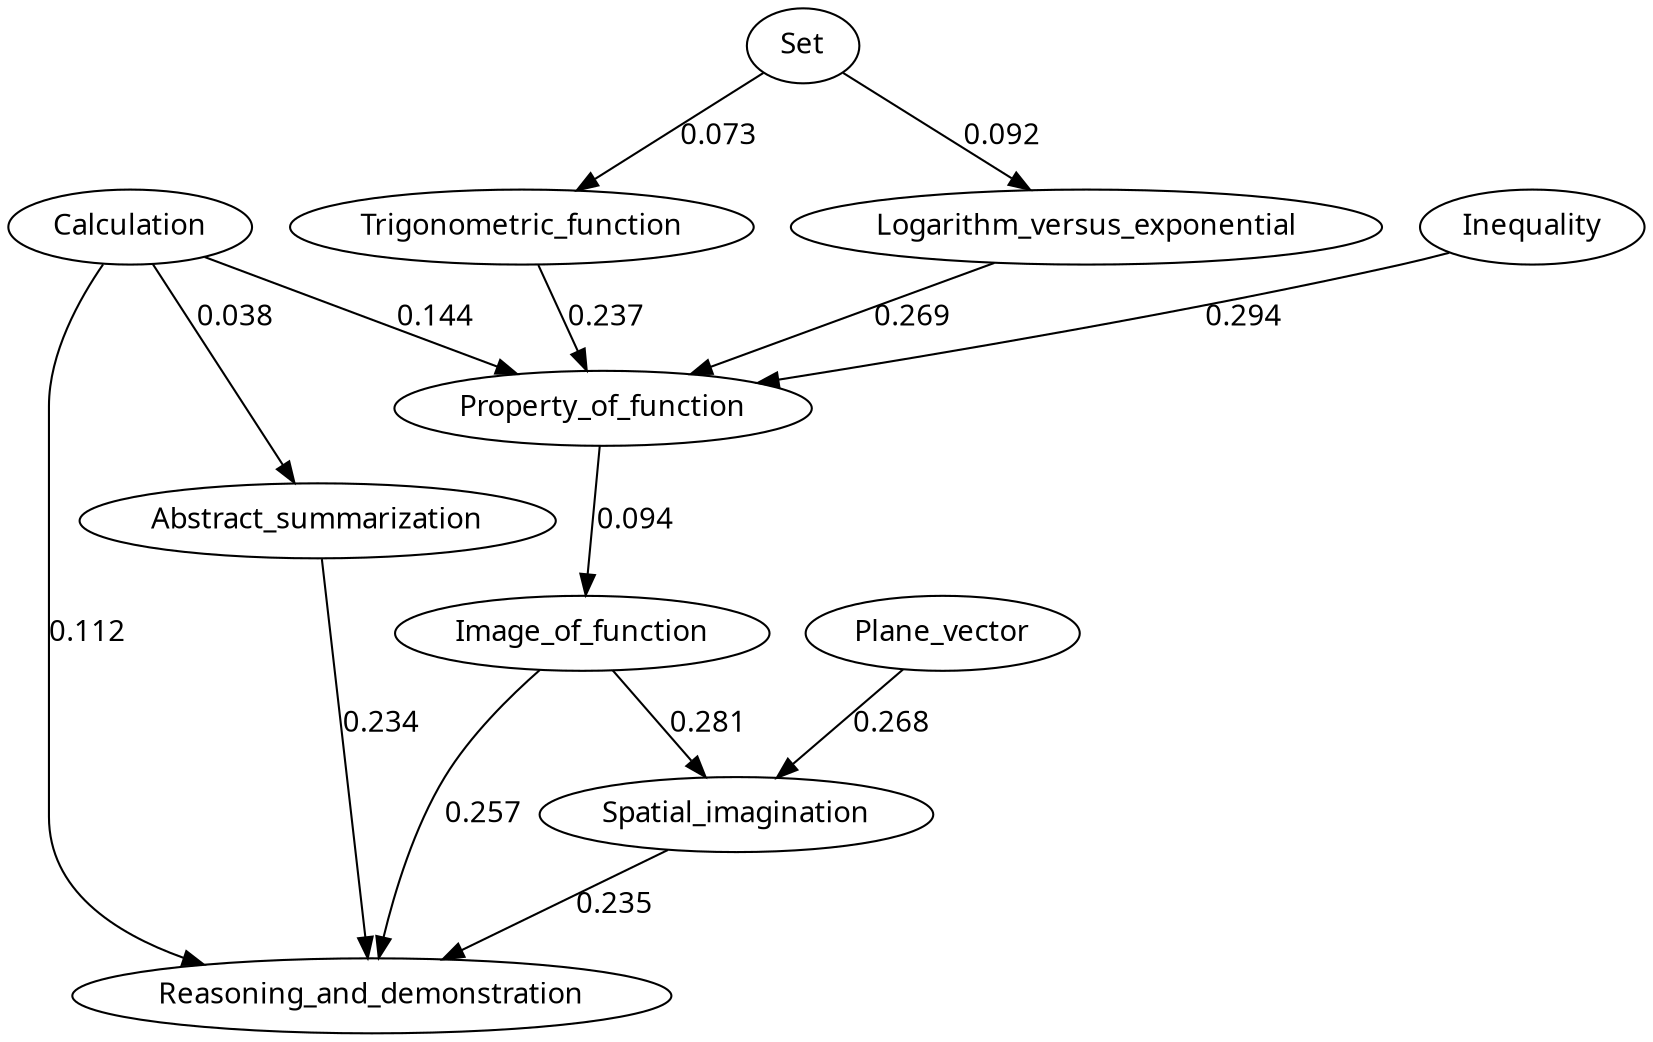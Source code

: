 digraph {
	Trigonometric_function [fontname="Microsoft YaHei"]
	Set [fontname="Microsoft YaHei"]
	Set -> Trigonometric_function [label=0.073 fontname="Microsoft YaHei"]
	Logarithm_versus_exponential [fontname="Microsoft YaHei"]
	Set [fontname="Microsoft YaHei"]
	Set -> Logarithm_versus_exponential [label=0.092 fontname="Microsoft YaHei"]
	Property_of_function [fontname="Microsoft YaHei"]
	Inequality [fontname="Microsoft YaHei"]
	Inequality -> Property_of_function [label=0.294 fontname="Microsoft YaHei"]
	Property_of_function [fontname="Microsoft YaHei"]
	Trigonometric_function [fontname="Microsoft YaHei"]
	Trigonometric_function -> Property_of_function [label=0.237 fontname="Microsoft YaHei"]
	Property_of_function [fontname="Microsoft YaHei"]
	Logarithm_versus_exponential [fontname="Microsoft YaHei"]
	Logarithm_versus_exponential -> Property_of_function [label=0.269 fontname="Microsoft YaHei"]
	Spatial_imagination [fontname="Microsoft YaHei"]
	Plane_vector [fontname="Microsoft YaHei"]
	Plane_vector -> Spatial_imagination [label=0.268 fontname="Microsoft YaHei"]
	Image_of_function [fontname="Microsoft YaHei"]
	Property_of_function [fontname="Microsoft YaHei"]
	Property_of_function -> Image_of_function [label=0.094 fontname="Microsoft YaHei"]
	Spatial_imagination [fontname="Microsoft YaHei"]
	Image_of_function [fontname="Microsoft YaHei"]
	Image_of_function -> Spatial_imagination [label=0.281 fontname="Microsoft YaHei"]
	Reasoning_and_demonstration [fontname="Microsoft YaHei"]
	Image_of_function [fontname="Microsoft YaHei"]
	Image_of_function -> Reasoning_and_demonstration [label=0.257 fontname="Microsoft YaHei"]
	Reasoning_and_demonstration [fontname="Microsoft YaHei"]
	Spatial_imagination [fontname="Microsoft YaHei"]
	Spatial_imagination -> Reasoning_and_demonstration [label=0.235 fontname="Microsoft YaHei"]
	Reasoning_and_demonstration [fontname="Microsoft YaHei"]
	Abstract_summarization [fontname="Microsoft YaHei"]
	Abstract_summarization -> Reasoning_and_demonstration [label=0.234 fontname="Microsoft YaHei"]
	Property_of_function [fontname="Microsoft YaHei"]
	Calculation [fontname="Microsoft YaHei"]
	Calculation -> Property_of_function [label=0.144 fontname="Microsoft YaHei"]
	Abstract_summarization [fontname="Microsoft YaHei"]
	Calculation [fontname="Microsoft YaHei"]
	Calculation -> Abstract_summarization [label=0.038 fontname="Microsoft YaHei"]
	Reasoning_and_demonstration [fontname="Microsoft YaHei"]
	Calculation [fontname="Microsoft YaHei"]
	Calculation -> Reasoning_and_demonstration [label=0.112 fontname="Microsoft YaHei"]
}
